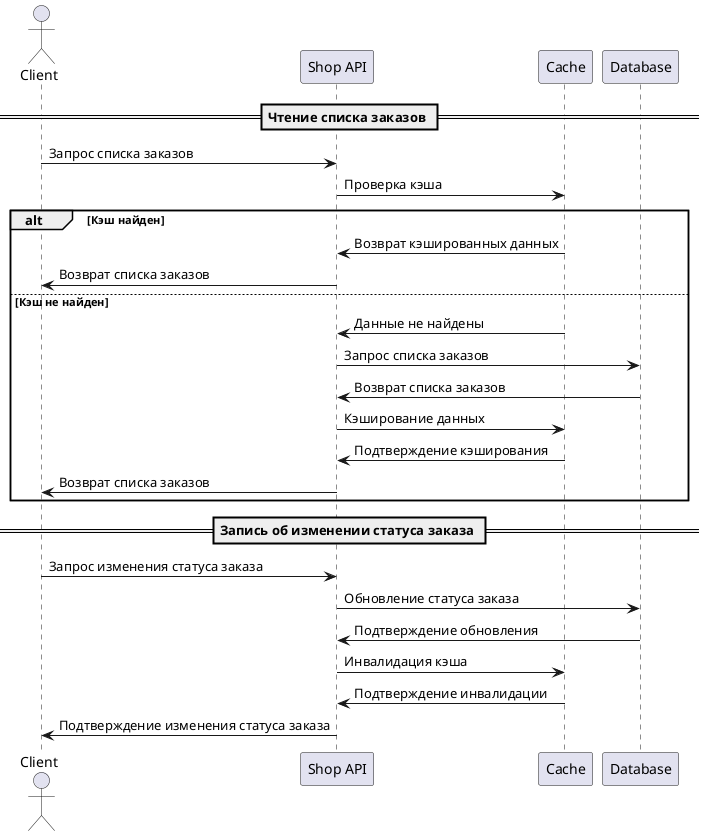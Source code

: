 @startuml
actor Client
participant "Shop API" as API
participant "Cache" as Cache
participant "Database" as DB

== Чтение списка заказов ==
Client -> API : Запрос списка заказов
API -> Cache : Проверка кэша
alt Кэш найден
    Cache -> API : Возврат кэшированных данных
    API -> Client : Возврат списка заказов
else Кэш не найден
    Cache -> API : Данные не найдены
    API -> DB : Запрос списка заказов
    DB -> API : Возврат списка заказов
    API -> Cache : Кэширование данных
    Cache -> API : Подтверждение кэширования
    API -> Client : Возврат списка заказов
end

== Запись об изменении статуса заказа ==
Client -> API : Запрос изменения статуса заказа
API -> DB : Обновление статуса заказа
DB -> API : Подтверждение обновления
API -> Cache : Инвалидация кэша
Cache -> API : Подтверждение инвалидации
API -> Client : Подтверждение изменения статуса заказа
@enduml